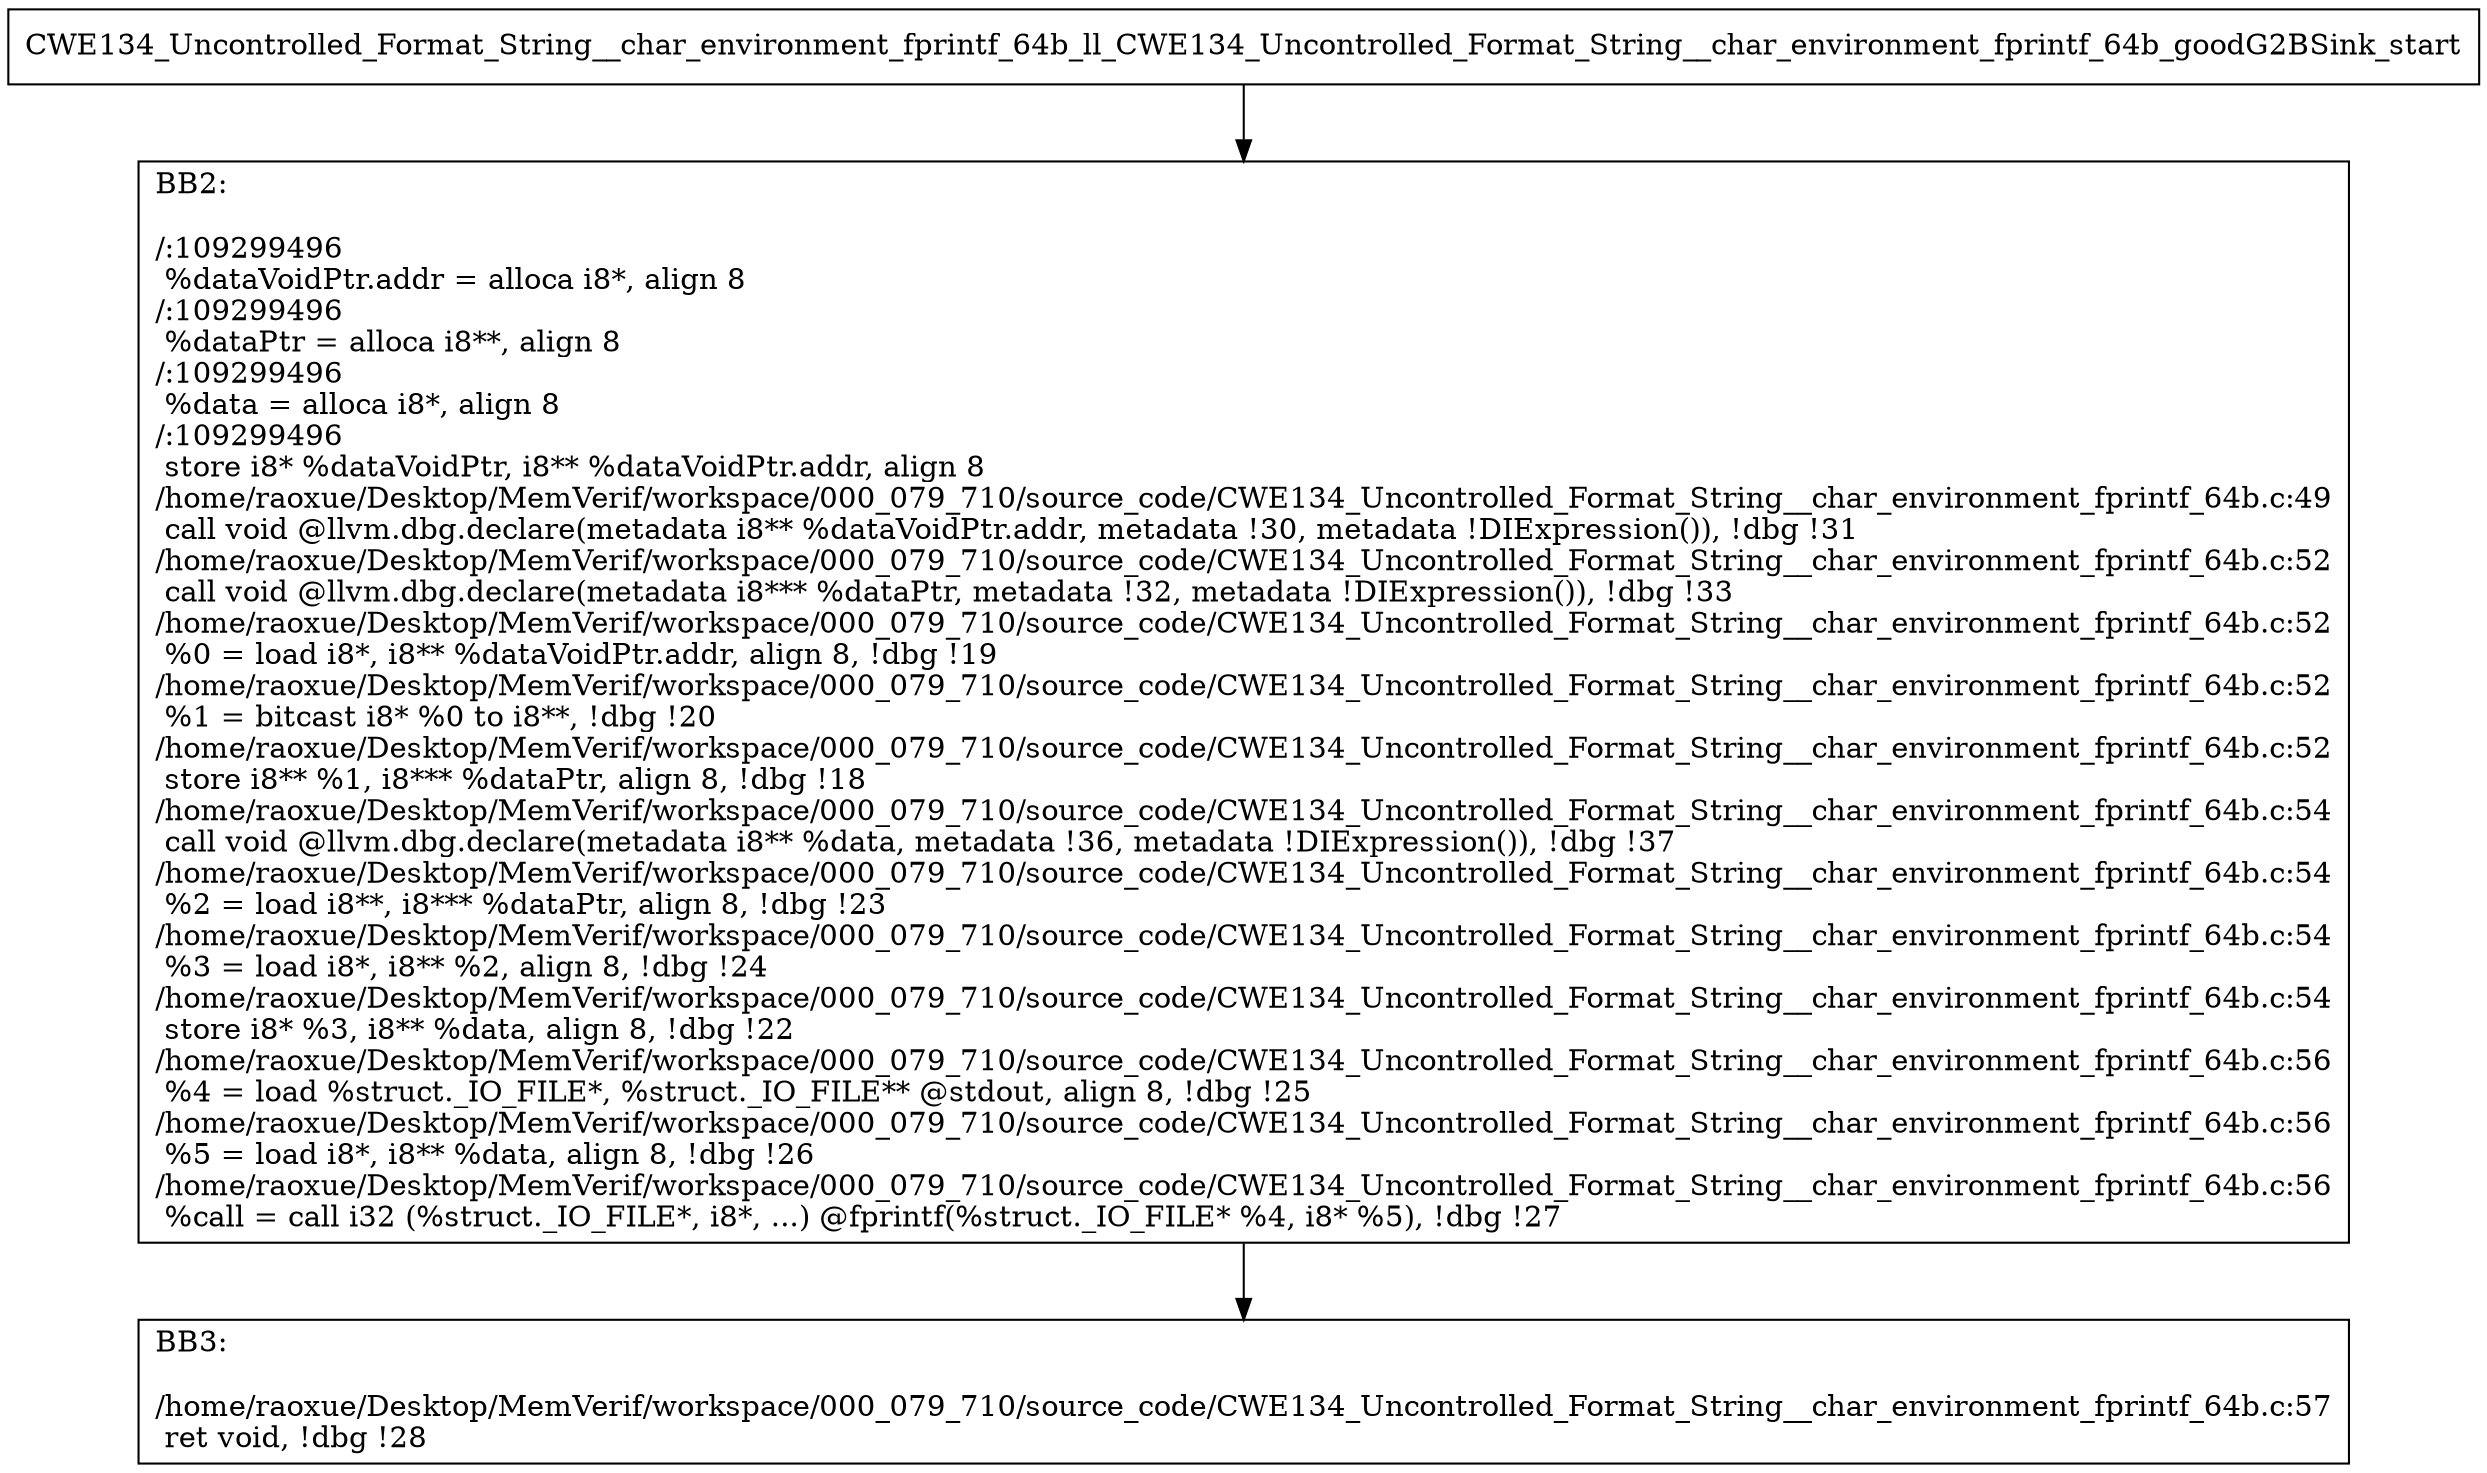 digraph "CFG for'CWE134_Uncontrolled_Format_String__char_environment_fprintf_64b_ll_CWE134_Uncontrolled_Format_String__char_environment_fprintf_64b_goodG2BSink' function" {
	BBCWE134_Uncontrolled_Format_String__char_environment_fprintf_64b_ll_CWE134_Uncontrolled_Format_String__char_environment_fprintf_64b_goodG2BSink_start[shape=record,label="{CWE134_Uncontrolled_Format_String__char_environment_fprintf_64b_ll_CWE134_Uncontrolled_Format_String__char_environment_fprintf_64b_goodG2BSink_start}"];
	BBCWE134_Uncontrolled_Format_String__char_environment_fprintf_64b_ll_CWE134_Uncontrolled_Format_String__char_environment_fprintf_64b_goodG2BSink_start-> CWE134_Uncontrolled_Format_String__char_environment_fprintf_64b_ll_CWE134_Uncontrolled_Format_String__char_environment_fprintf_64b_goodG2BSinkBB2;
	CWE134_Uncontrolled_Format_String__char_environment_fprintf_64b_ll_CWE134_Uncontrolled_Format_String__char_environment_fprintf_64b_goodG2BSinkBB2 [shape=record, label="{BB2:\l\l/:109299496\l
  %dataVoidPtr.addr = alloca i8*, align 8\l
/:109299496\l
  %dataPtr = alloca i8**, align 8\l
/:109299496\l
  %data = alloca i8*, align 8\l
/:109299496\l
  store i8* %dataVoidPtr, i8** %dataVoidPtr.addr, align 8\l
/home/raoxue/Desktop/MemVerif/workspace/000_079_710/source_code/CWE134_Uncontrolled_Format_String__char_environment_fprintf_64b.c:49\l
  call void @llvm.dbg.declare(metadata i8** %dataVoidPtr.addr, metadata !30, metadata !DIExpression()), !dbg !31\l
/home/raoxue/Desktop/MemVerif/workspace/000_079_710/source_code/CWE134_Uncontrolled_Format_String__char_environment_fprintf_64b.c:52\l
  call void @llvm.dbg.declare(metadata i8*** %dataPtr, metadata !32, metadata !DIExpression()), !dbg !33\l
/home/raoxue/Desktop/MemVerif/workspace/000_079_710/source_code/CWE134_Uncontrolled_Format_String__char_environment_fprintf_64b.c:52\l
  %0 = load i8*, i8** %dataVoidPtr.addr, align 8, !dbg !19\l
/home/raoxue/Desktop/MemVerif/workspace/000_079_710/source_code/CWE134_Uncontrolled_Format_String__char_environment_fprintf_64b.c:52\l
  %1 = bitcast i8* %0 to i8**, !dbg !20\l
/home/raoxue/Desktop/MemVerif/workspace/000_079_710/source_code/CWE134_Uncontrolled_Format_String__char_environment_fprintf_64b.c:52\l
  store i8** %1, i8*** %dataPtr, align 8, !dbg !18\l
/home/raoxue/Desktop/MemVerif/workspace/000_079_710/source_code/CWE134_Uncontrolled_Format_String__char_environment_fprintf_64b.c:54\l
  call void @llvm.dbg.declare(metadata i8** %data, metadata !36, metadata !DIExpression()), !dbg !37\l
/home/raoxue/Desktop/MemVerif/workspace/000_079_710/source_code/CWE134_Uncontrolled_Format_String__char_environment_fprintf_64b.c:54\l
  %2 = load i8**, i8*** %dataPtr, align 8, !dbg !23\l
/home/raoxue/Desktop/MemVerif/workspace/000_079_710/source_code/CWE134_Uncontrolled_Format_String__char_environment_fprintf_64b.c:54\l
  %3 = load i8*, i8** %2, align 8, !dbg !24\l
/home/raoxue/Desktop/MemVerif/workspace/000_079_710/source_code/CWE134_Uncontrolled_Format_String__char_environment_fprintf_64b.c:54\l
  store i8* %3, i8** %data, align 8, !dbg !22\l
/home/raoxue/Desktop/MemVerif/workspace/000_079_710/source_code/CWE134_Uncontrolled_Format_String__char_environment_fprintf_64b.c:56\l
  %4 = load %struct._IO_FILE*, %struct._IO_FILE** @stdout, align 8, !dbg !25\l
/home/raoxue/Desktop/MemVerif/workspace/000_079_710/source_code/CWE134_Uncontrolled_Format_String__char_environment_fprintf_64b.c:56\l
  %5 = load i8*, i8** %data, align 8, !dbg !26\l
/home/raoxue/Desktop/MemVerif/workspace/000_079_710/source_code/CWE134_Uncontrolled_Format_String__char_environment_fprintf_64b.c:56\l
  %call = call i32 (%struct._IO_FILE*, i8*, ...) @fprintf(%struct._IO_FILE* %4, i8* %5), !dbg !27\l
}"];
	CWE134_Uncontrolled_Format_String__char_environment_fprintf_64b_ll_CWE134_Uncontrolled_Format_String__char_environment_fprintf_64b_goodG2BSinkBB2-> CWE134_Uncontrolled_Format_String__char_environment_fprintf_64b_ll_CWE134_Uncontrolled_Format_String__char_environment_fprintf_64b_goodG2BSinkBB3;
	CWE134_Uncontrolled_Format_String__char_environment_fprintf_64b_ll_CWE134_Uncontrolled_Format_String__char_environment_fprintf_64b_goodG2BSinkBB3 [shape=record, label="{BB3:\l\l/home/raoxue/Desktop/MemVerif/workspace/000_079_710/source_code/CWE134_Uncontrolled_Format_String__char_environment_fprintf_64b.c:57\l
  ret void, !dbg !28\l
}"];
}
